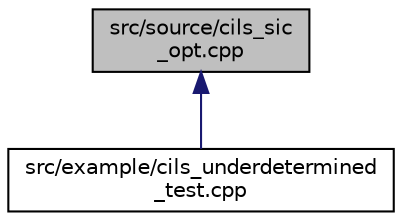 digraph "src/source/cils_sic_opt.cpp"
{
 // LATEX_PDF_SIZE
  edge [fontname="Helvetica",fontsize="10",labelfontname="Helvetica",labelfontsize="10"];
  node [fontname="Helvetica",fontsize="10",shape=record];
  Node1 [label="src/source/cils_sic\l_opt.cpp",height=0.2,width=0.4,color="black", fillcolor="grey75", style="filled", fontcolor="black",tooltip="Computation of indexeger least square problem by constrained non-blocl Babai Estimator."];
  Node1 -> Node2 [dir="back",color="midnightblue",fontsize="10",style="solid"];
  Node2 [label="src/example/cils_underdetermined\l_test.cpp",height=0.2,width=0.4,color="black", fillcolor="white", style="filled",URL="$cils__underdetermined__test_8cpp.html",tooltip=" "];
}

